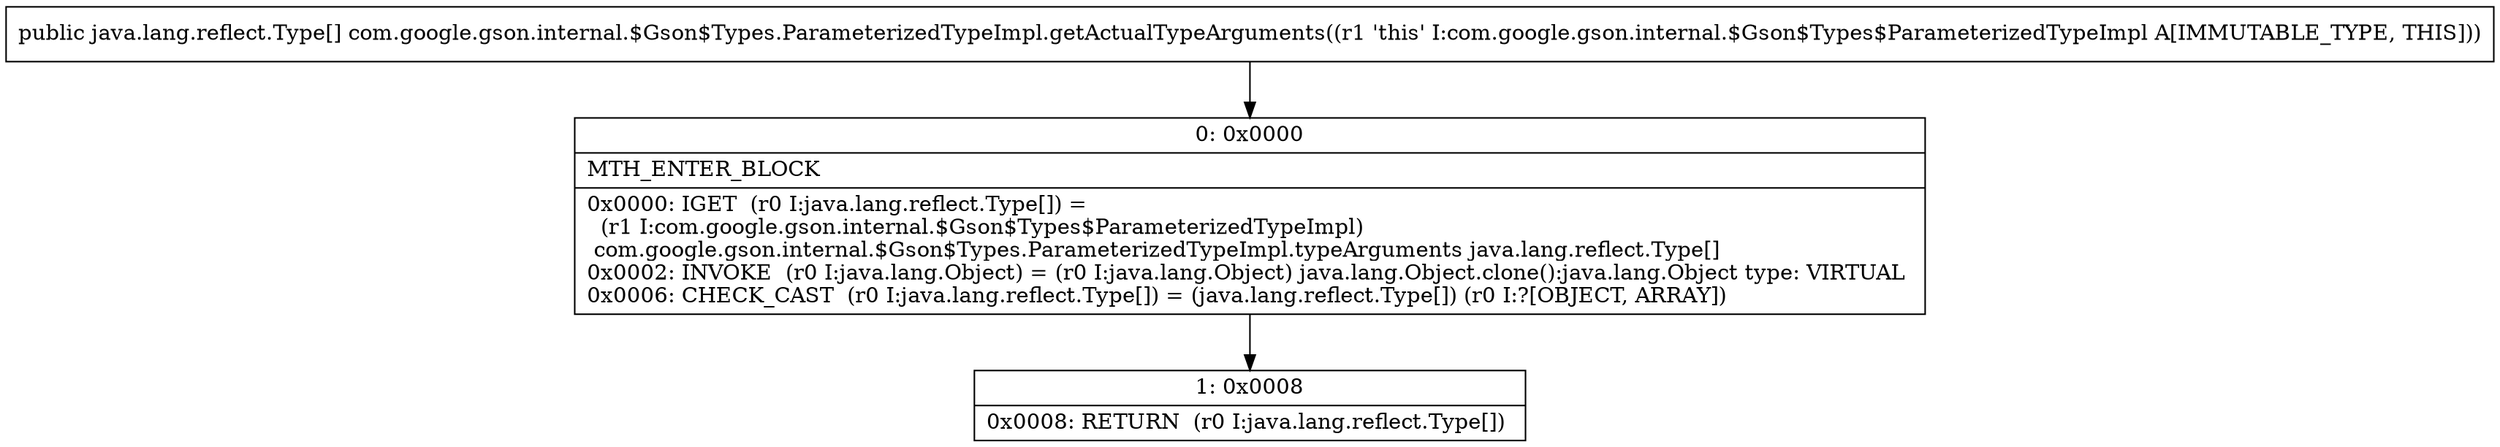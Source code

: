 digraph "CFG forcom.google.gson.internal.$Gson$Types.ParameterizedTypeImpl.getActualTypeArguments()[Ljava\/lang\/reflect\/Type;" {
Node_0 [shape=record,label="{0\:\ 0x0000|MTH_ENTER_BLOCK\l|0x0000: IGET  (r0 I:java.lang.reflect.Type[]) = \l  (r1 I:com.google.gson.internal.$Gson$Types$ParameterizedTypeImpl)\l com.google.gson.internal.$Gson$Types.ParameterizedTypeImpl.typeArguments java.lang.reflect.Type[] \l0x0002: INVOKE  (r0 I:java.lang.Object) = (r0 I:java.lang.Object) java.lang.Object.clone():java.lang.Object type: VIRTUAL \l0x0006: CHECK_CAST  (r0 I:java.lang.reflect.Type[]) = (java.lang.reflect.Type[]) (r0 I:?[OBJECT, ARRAY]) \l}"];
Node_1 [shape=record,label="{1\:\ 0x0008|0x0008: RETURN  (r0 I:java.lang.reflect.Type[]) \l}"];
MethodNode[shape=record,label="{public java.lang.reflect.Type[] com.google.gson.internal.$Gson$Types.ParameterizedTypeImpl.getActualTypeArguments((r1 'this' I:com.google.gson.internal.$Gson$Types$ParameterizedTypeImpl A[IMMUTABLE_TYPE, THIS])) }"];
MethodNode -> Node_0;
Node_0 -> Node_1;
}

